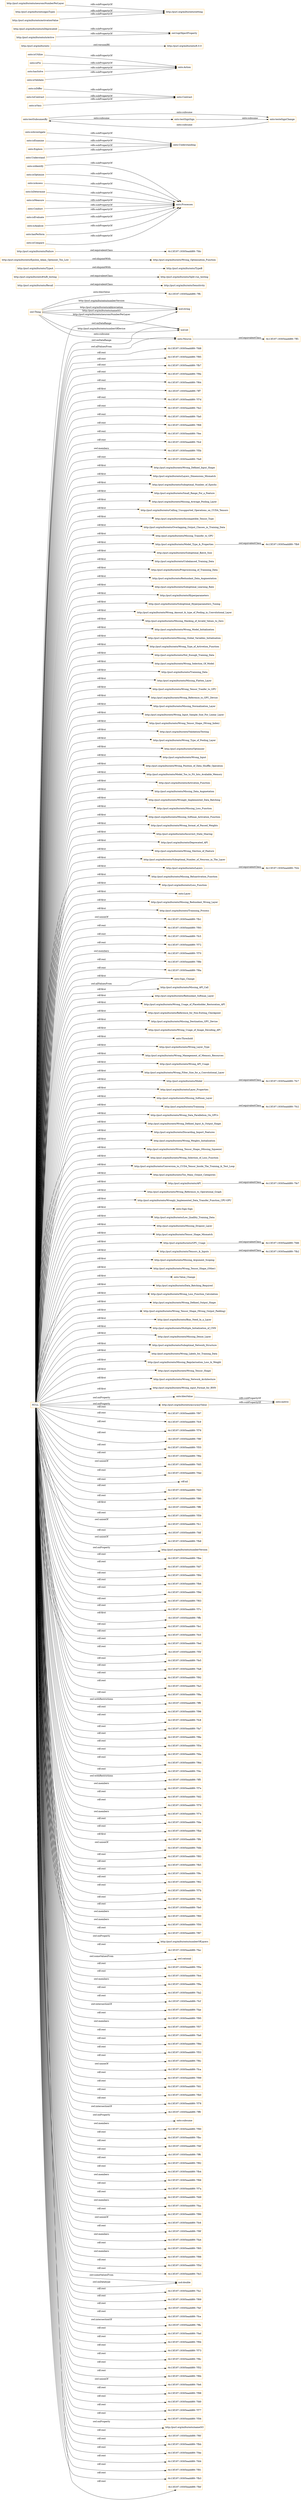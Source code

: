 digraph ar2dtool_diagram { 
rankdir=LR;
size="1501"
node [shape = rectangle, color="orange"]; "http://purl.org/milto/onto/Wrong_Defined_Input_Shape" "http://purl.org/milto/onto/Layers_Dimensions_Mismatch" "http://purl.org/milto/onto/Suboptimal_Number_of_Epochs" "http://purl.org/milto/onto/Small_Range_For_a_Feature" "http://purl.org/milto/onto/Missing_Average_Pooling_Layer" "http://purl.org/milto/onto/Recall" "http://purl.org/milto/onto/Calling_Unsupported_Operations_on_CUDA_Tensors" "http://purl.org/milto/onto/Incompatible_Tensor_Type" "http://purl.org/milto/onto/Overlapping_Output_Classes_in_Training_Data" "http://purl.org/milto/onto/Missing_Transfer_to_GPU" "http://purl.org/milto/onto/Model_Type_&_Properties" "-6c13f197:19305eadd89:-7fc2" "http://purl.org/milto/onto/Suboptimal_Batch_Size" "http://purl.org/milto/onto/Unbalanced_Training_Data" "http://purl.org/milto/onto/Preprocessing_of_Trainning_Data" "http://purl.org/milto/onto/Redundant_Data_Augmentation" "-6c13f197:19305eadd89:-7fcb" "http://purl.org/milto/onto/Suboptimal_Learning_Rate" "http://purl.org/milto/onto/Hyperparameters" "http://purl.org/milto/onto/Suboptimal_Hyperparameters_Tuning" "http://purl.org/milto/onto/Wrong_Amount_&_type_of_Pooling_in_Convolutional_Layer" "http://purl.org/milto/onto/Missing_Masking_of_Invalid_Values_to_Zero" "http://purl.org/milto/onto/Wrong_Model_Initialization" "http://purl.org/milto/onto/Missing_Global_Variables_Initialisation" "http://purl.org/milto/onto#A/B_testing" "http://purl.org/milto/onto/Wrong_Type_of_Activetion_Function" "http://purl.org/milto/onto/Not_Enough_Training_Data" "http://purl.org/milto/onto/Wrong_Selection_Of_Model" "http://purl.org/milto/onto/Trainning_Data" "-6c13f197:19305eadd89:-7fb9" "http://purl.org/milto/onto/Missing_Flatten_Layer" "http://purl.org/milto/onto/Wrong_Tensor_Tranfer_to_GPU" "-6c13f197:19305eadd89:-7fb2" "http://purl.org/milto/onto/Wrong_Reference_to_GPU_Device" "http://purl.org/milto/onto/Missing_Normalization_Layer" "http://purl.org/milto/onto/Wrong_Input_Sample_Size_For_Linear_Layer" "http://purl.org/milto/onto/Wrong_Tensor_Shape_(Wrong_Index)" "http://purl.org/milto/onto/Validation/Testing" "http://purl.org/milto/onto/Wrong_Type_of_Pooling_Layer" "http://purl.org/milto/onto/Optimizer" "http://purl.org/milto/onto/Wrong_Input" "http://purl.org/milto/onto/Wrong_Position_of_Data_Shuffle_Operation" "http://purl.org/milto/onto/Model_Too_to_Fit_Into_Avaliable_Memory" "http://purl.org/milto/onto/Activation_Function" "http://purl.org/milto/onto/TypeA" "-6c13f197:19305eadd89:-7fd6" "http://purl.org/milto/onto/Sensitivity" "http://purl.org/milto/onto/Missing_Data_Augmetation" "http://purl.org/milto/onto/Wrongly_Implemented_Data_Batching" "http://purl.org/milto/onto/Missing_Loss_Function" "http://purl.org/milto/onto/Missing_Softmax_Activation_Function" "http://purl.org/milto/onto/Wrong_format_of_Passed_Weights" "http://purl.org/milto/onto/Incorrect_State_Sharing" "http://purl.org/milto/onto/Deprecated_API" "http://purl.org/milto/onto/Wrong_Slection_of_Feature" "http://purl.org/milto/onto/Suboptimal_Number_of_Neurons_in_The_Layer" "http://purl.org/milto/onto/Layers" "http://purl.org/milto/onto/Missing_Reluactivation_Function" "-6c13f197:19305eadd89:-7ff1" "http://purl.org/milto/onto/Wrong_Optimisation_Function" "http://purl.org/milto/onto/TypeB" "-6c13f197:19305eadd89:-7fe7" "http://purl.org/milto/onto/Loss_Function" "onto:Layer" "http://purl.org/milto/onto/Missing_Redundant_Wrong_Layer" "http://purl.org/milto/onto/Trainning_Process" "onto:Neuron" "http://purl.org/milto/onto/Epsilon_Adam_Optmiser_Too_Low" "onto:Sign_Change" "http://purl.org/milto/onto/Missing_API_Call" "http://purl.org/milto/onto/Redundant_Softmax_Layer" "http://purl.org/milto/onto/Wrong_Usage_of_Placeholder_Restoration_API" "http://purl.org/milto/onto/Reference_for_Non-Exiting_Checkpoint" "http://purl.org/milto/onto/Missing_Destination_GPU_Devise" "http://purl.org/milto/onto/Wrong_Usage_of_Image_Decoding_API" "onto:Threshold" "http://purl.org/milto/onto/Wrong_Layer_Type" "http://purl.org/milto/onto/Wrong_Manegement_of_Memory_Resources" "http://purl.org/milto/onto/Wrong_API_Usage" "http://purl.org/milto/onto/Wrong_Filter_Size_for_a_Convolutional_Layer" "http://purl.org/milto/onto/Model" "http://purl.org/milto/onto/Layer_Properties" "http://purl.org/milto/onto/Missing_Softmax_Layer" "http://purl.org/milto/onto/Trainning" "http://purl.org/milto/onto/Wrong_Data_Parallelism_On_GPUs" "http://purl.org/milto/onto/Wrong_Defined_Input_&_Output_Shape" "-6c13f197:19305eadd89:-7fdc" "http://purl.org/milto/onto/Discarding_Import_Features" "http://purl.org/milto/onto/Wrong_Weights_Initialization" "http://purl.org/milto/onto/Wrong_Tensor_Shape_(Missing_Squeeze)" "http://purl.org/milto/onto/Wrong_Selection_of_Loss_Function" "http://purl.org/milto/onto/Failure" "http://purl.org/milto/onto/Conversion_to_CUDA_Tensor_Inside_The_Training_&_Test_Loop" "http://purl.org/milto/onto/Too_Many_Output_Categories" "http://purl.org/milto/onto/API" "http://purl.org/milto/onto/Split-run_testing" "http://purl.org/milto/onto/Wrong_Reference_to_Operational_Graph" "http://purl.org/milto/onto/Wrongly_Implemented_Data_Transfer_Function_CPU-GPU" "onto:Sign-Sign" "http://purl.org/milto/onto/Low_Quallity_Training_Data" "http://purl.org/milto/onto/Missing_Dropout_Layer" "http://purl.org/milto/onto/Tensor_Shape_Mismatch" "http://purl.org/milto/onto/GPU_Usage" "http://purl.org/milto/onto/Tensors_&_Inputs" "http://purl.org/milto/onto/Missing_Argument_Scoping" "http://purl.org/milto/onto/Wrong_Tensor_Shape_(Other)" "onto:Value_Change" "http://purl.org/milto/onto/Data_Batching_Required" "http://purl.org/milto/onto/Wrong_Loss_Function_Calculation" "http://purl.org/milto/onto/Wrong_Defined_Output_Shape" "http://purl.org/milto/onto/Wrong_Tensor_Shape_(Wrong_Output_Padding)" "http://purl.org/milto/onto/Bias_Need_In_a_Layer" "http://purl.org/milto/onto/Multiple_Initialization_of_CNN" "http://purl.org/milto/onto/Missing_Dense_Layer" "http://purl.org/milto/onto/Suboptimal_Network_Structure" "http://purl.org/milto/onto/Wrong_Labels_for_Training_Data" "http://purl.org/milto/onto/Missing_Regularisation_Loss_&_Weight" "http://purl.org/milto/onto/Wrong_Tensor_Shape" "http://purl.org/milto/onto/Wrong_Network_Architecture" "http://purl.org/milto/onto/Wrong_input_Format_for_RNN" "-6c13f197:19305eadd89:-7fc7" ; /*classes style*/
	"onto:isIdentify" -> "onto:Processes" [ label = "rdfs:subPropertyOf" ];
	"onto:isInvestigate" -> "onto:Understanding" [ label = "rdfs:subPropertyOf" ];
	"onto:testSubsumesBy" -> "onto:testeSignChange" [ label = "onto:subsume" ];
	"onto:testSubsumesBy" -> "onto:testSignSign" [ label = "onto:subsume" ];
	"onto:isExamine" -> "onto:Understanding" [ label = "rdfs:subPropertyOf" ];
	"onto:isDiffer" -> "onto:Contrast" [ label = "rdfs:subPropertyOf" ];
	"onto:isOptimize" -> "onto:Processes" [ label = "rdfs:subPropertyOf" ];
	"onto:isUtilize" -> "onto:Action" [ label = "rdfs:subPropertyOf" ];
	"onto:isAssess" -> "onto:Processes" [ label = "rdfs:subPropertyOf" ];
	"onto:bleuValue" -> "onto:metric" [ label = "rdfs:subPropertyOf" ];
	"http://purl.org/milto/onto/Trainning" -> "-6c13f197:19305eadd89:-7fc2" [ label = "owl:equivalentClass" ];
	"http://purl.org/milto/onto#A/B_testing" -> "http://purl.org/milto/onto/Split-run_testing" [ label = "owl:equivalentClass" ];
	"http://purl.org/milto/onto/accuracyValue" -> "onto:metric" [ label = "rdfs:subPropertyOf" ];
	"http://purl.org/milto/onto" -> "http://purl.org/milto/onto/6.0.0" [ label = "owl:versionIRI" ];
	"onto:lsDetermine" -> "onto:Processes" [ label = "rdfs:subPropertyOf" ];
	"http://purl.org/milto/onto/isDeprecated" -> "owl:topObjectProperty" [ label = "rdfs:subPropertyOf" ];
	"http://purl.org/milto/onto/Recall" -> "http://purl.org/milto/onto/Sensitivity" [ label = "owl:equivalentClass" ];
	"onto:isFix" -> "onto:Action" [ label = "rdfs:subPropertyOf" ];
	"onto:Explore" -> "onto:Understanding" [ label = "rdfs:subPropertyOf" ];
	"http://purl.org/milto/onto/Model" -> "-6c13f197:19305eadd89:-7fc7" [ label = "owl:equivalentClass" ];
	"http://purl.org/milto/onto/neuronsNumberPerLayer" -> "http://purl.org/milto/onto/setting" [ label = "rdfs:subPropertyOf" ];
	"http://purl.org/milto/onto/API" -> "-6c13f197:19305eadd89:-7fe7" [ label = "owl:equivalentClass" ];
	"http://purl.org/milto/onto/TypeA" -> "http://purl.org/milto/onto/TypeB" [ label = "owl:disjointWith" ];
	"onto:hasSolve" -> "onto:Action" [ label = "rdfs:subPropertyOf" ];
	"http://purl.org/milto/onto/Epsilon_Adam_Optmiser_Too_Low" -> "http://purl.org/milto/onto/Wrong_Optimisation_Function" [ label = "owl:disjointWith" ];
	"http://purl.org/milto/onto/Layers" -> "-6c13f197:19305eadd89:-7fcb" [ label = "owl:equivalentClass" ];
	"onto:Understand" -> "onto:Understanding" [ label = "rdfs:subPropertyOf" ];
	"onto:Neuron" -> "-6c13f197:19305eadd89:-7ff1" [ label = "owl:equivalentClass" ];
	"NULL" -> "http://purl.org/milto/onto/Wrong_Filter_Size_for_a_Convolutional_Layer" [ label = "rdf:first" ];
	"NULL" -> "http://purl.org/milto/onto/Wrong_Tensor_Shape_(Missing_Squeeze)" [ label = "rdf:first" ];
	"NULL" -> "-6c13f197:19305eadd89:-7f97" [ label = "rdf:rest" ];
	"NULL" -> "-6c13f197:19305eadd89:-7fc9" [ label = "rdf:rest" ];
	"NULL" -> "http://purl.org/milto/onto/Model_Type_&_Properties" [ label = "rdf:first" ];
	"NULL" -> "-6c13f197:19305eadd89:-7f76" [ label = "rdf:rest" ];
	"NULL" -> "-6c13f197:19305eadd89:-7f8f" [ label = "rdf:rest" ];
	"NULL" -> "-6c13f197:19305eadd89:-7f55" [ label = "rdf:rest" ];
	"NULL" -> "-6c13f197:19305eadd89:-7f6e" [ label = "rdf:rest" ];
	"NULL" -> "-6c13f197:19305eadd89:-7fd5" [ label = "owl:unionOf" ];
	"NULL" -> "-6c13f197:19305eadd89:-7f4d" [ label = "rdf:rest" ];
	"NULL" -> "http://purl.org/milto/onto/Wrong_Reference_to_GPU_Device" [ label = "rdf:first" ];
	"NULL" -> "http://purl.org/milto/onto/Missing_Destination_GPU_Devise" [ label = "rdf:first" ];
	"NULL" -> "http://purl.org/milto/onto/Wrong_Amount_&_type_of_Pooling_in_Convolutional_Layer" [ label = "rdf:first" ];
	"NULL" -> "rdf:nil" [ label = "rdf:rest" ];
	"NULL" -> "-6c13f197:19305eadd89:-7fd3" [ label = "rdf:rest" ];
	"NULL" -> "-6c13f197:19305eadd89:-7f80" [ label = "rdf:rest" ];
	"NULL" -> "-6c13f197:19305eadd89:-7ff8" [ label = "rdf:first" ];
	"NULL" -> "-6c13f197:19305eadd89:-7f59" [ label = "rdf:rest" ];
	"NULL" -> "-6c13f197:19305eadd89:-7fc1" [ label = "owl:unionOf" ];
	"NULL" -> "-6c13f197:19305eadd89:-7fdf" [ label = "rdf:rest" ];
	"NULL" -> "-6c13f197:19305eadd89:-7fb8" [ label = "owl:unionOf" ];
	"NULL" -> "http://purl.org/milto/onto/Wrong_Loss_Function_Calculation" [ label = "rdf:first" ];
	"NULL" -> "http://purl.org/milto/onto/numberVersion" [ label = "owl:onProperty" ];
	"NULL" -> "-6c13f197:19305eadd89:-7fbe" [ label = "rdf:rest" ];
	"NULL" -> "http://purl.org/milto/onto/Wrong_Type_of_Pooling_Layer" [ label = "rdf:first" ];
	"NULL" -> "onto:Sign_Change" [ label = "rdf:first" ];
	"NULL" -> "-6c13f197:19305eadd89:-7fd7" [ label = "rdf:rest" ];
	"NULL" -> "-6c13f197:19305eadd89:-7f84" [ label = "rdf:rest" ];
	"NULL" -> "-6c13f197:19305eadd89:-7fb6" [ label = "rdf:rest" ];
	"NULL" -> "-6c13f197:19305eadd89:-7f9d" [ label = "rdf:rest" ];
	"NULL" -> "-6c13f197:19305eadd89:-7f63" [ label = "rdf:rest" ];
	"NULL" -> "http://purl.org/milto/onto/Wrong_Weights_Initialization" [ label = "rdf:first" ];
	"NULL" -> "-6c13f197:19305eadd89:-7f7c" [ label = "rdf:rest" ];
	"NULL" -> "http://purl.org/milto/onto/Data_Batching_Required" [ label = "rdf:first" ];
	"NULL" -> "-6c13f197:19305eadd89:-7ffb" [ label = "rdf:first" ];
	"NULL" -> "onto:Value_Change" [ label = "rdf:first" ];
	"NULL" -> "http://purl.org/milto/onto/Redundant_Data_Augmentation" [ label = "rdf:first" ];
	"NULL" -> "http://purl.org/milto/onto/Missing_Loss_Function" [ label = "rdf:first" ];
	"NULL" -> "http://purl.org/milto/onto/Wrong_Manegement_of_Memory_Resources" [ label = "rdf:first" ];
	"NULL" -> "http://purl.org/milto/onto/Wrong_Defined_Input_Shape" [ label = "rdf:first" ];
	"NULL" -> "-6c13f197:19305eadd89:-7fe1" [ label = "rdf:rest" ];
	"NULL" -> "http://purl.org/milto/onto/Model" [ label = "rdf:first" ];
	"NULL" -> "http://purl.org/milto/onto/Tensors_&_Inputs" [ label = "rdf:first" ];
	"NULL" -> "-6c13f197:19305eadd89:-7fc0" [ label = "rdf:rest" ];
	"NULL" -> "-6c13f197:19305eadd89:-7fed" [ label = "rdf:rest" ];
	"NULL" -> "-6c13f197:19305eadd89:-7f5f" [ label = "rdf:rest" ];
	"NULL" -> "http://purl.org/milto/onto/Wrong_Usage_of_Image_Decoding_API" [ label = "rdf:first" ];
	"NULL" -> "http://purl.org/milto/onto/Wrong_Input" [ label = "rdf:first" ];
	"NULL" -> "http://purl.org/milto/onto/Missing_Average_Pooling_Layer" [ label = "rdf:first" ];
	"NULL" -> "-6c13f197:19305eadd89:-7fe5" [ label = "rdf:rest" ];
	"NULL" -> "http://purl.org/milto/onto/Missing_Normalization_Layer" [ label = "rdf:first" ];
	"NULL" -> "-6c13f197:19305eadd89:-7fa8" [ label = "rdf:rest" ];
	"NULL" -> "-6c13f197:19305eadd89:-7f92" [ label = "rdf:rest" ];
	"NULL" -> "http://purl.org/milto/onto/Incompatible_Tensor_Type" [ label = "rdf:first" ];
	"NULL" -> "-6c13f197:19305eadd89:-7fa3" [ label = "rdf:rest" ];
	"NULL" -> "-6c13f197:19305eadd89:-7f8a" [ label = "rdf:rest" ];
	"NULL" -> "http://purl.org/milto/onto/Missing_Redundant_Wrong_Layer" [ label = "rdf:first" ];
	"NULL" -> "http://purl.org/milto/onto/Activation_Function" [ label = "rdf:first" ];
	"NULL" -> "http://purl.org/milto/onto/Overlapping_Output_Classes_in_Training_Data" [ label = "rdf:first" ];
	"NULL" -> "-6c13f197:19305eadd89:-7ff9" [ label = "owl:withRestrictions" ];
	"NULL" -> "http://purl.org/milto/onto/Too_Many_Output_Categories" [ label = "rdf:first" ];
	"NULL" -> "http://purl.org/milto/onto/Incorrect_State_Sharing" [ label = "rdf:first" ];
	"NULL" -> "-6c13f197:19305eadd89:-7f96" [ label = "rdf:rest" ];
	"NULL" -> "-6c13f197:19305eadd89:-7fc8" [ label = "rdf:rest" ];
	"NULL" -> "http://purl.org/milto/onto/Optimizer" [ label = "rdf:first" ];
	"NULL" -> "http://purl.org/milto/onto/Unbalanced_Training_Data" [ label = "rdf:first" ];
	"NULL" -> "-6c13f197:19305eadd89:-7fa7" [ label = "rdf:rest" ];
	"NULL" -> "-6c13f197:19305eadd89:-7f8e" [ label = "rdf:rest" ];
	"NULL" -> "-6c13f197:19305eadd89:-7f54" [ label = "rdf:rest" ];
	"NULL" -> "http://purl.org/milto/onto/Wrong_API_Usage" [ label = "rdf:first" ];
	"NULL" -> "-6c13f197:19305eadd89:-7fda" [ label = "rdf:rest" ];
	"NULL" -> "-6c13f197:19305eadd89:-7f6d" [ label = "rdf:rest" ];
	"NULL" -> "-6c13f197:19305eadd89:-7f4c" [ label = "rdf:rest" ];
	"NULL" -> "http://purl.org/milto/onto/Wrong_Data_Parallelism_On_GPUs" [ label = "rdf:first" ];
	"NULL" -> "-6c13f197:19305eadd89:-7ff5" [ label = "owl:withRestrictions" ];
	"NULL" -> "http://purl.org/milto/onto/Multiple_Initialization_of_CNN" [ label = "rdf:first" ];
	"NULL" -> "-6c13f197:19305eadd89:-7f7e" [ label = "owl:members" ];
	"NULL" -> "-6c13f197:19305eadd89:-7fd2" [ label = "rdf:rest" ];
	"NULL" -> "-6c13f197:19305eadd89:-7f79" [ label = "rdf:rest" ];
	"NULL" -> "-6c13f197:19305eadd89:-7f74" [ label = "owl:members" ];
	"NULL" -> "http://purl.org/milto/onto/Hyperparameters" [ label = "rdf:first" ];
	"NULL" -> "-6c13f197:19305eadd89:-7fde" [ label = "rdf:rest" ];
	"NULL" -> "xsd:string" [ label = "owl:onDataRange" ];
	"NULL" -> "-6c13f197:19305eadd89:-7fbd" [ label = "rdf:rest" ];
	"NULL" -> "onto:Sign_Change" [ label = "owl:allValuesFrom" ];
	"NULL" -> "http://purl.org/milto/onto/Missing_Masking_of_Invalid_Values_to_Zero" [ label = "rdf:first" ];
	"NULL" -> "http://purl.org/milto/onto/Layers_Dimensions_Mismatch" [ label = "rdf:first" ];
	"NULL" -> "-6c13f197:19305eadd89:-7ff4" [ label = "rdf:first" ];
	"NULL" -> "-6c13f197:19305eadd89:-7fdb" [ label = "owl:unionOf" ];
	"NULL" -> "-6c13f197:19305eadd89:-7f83" [ label = "rdf:rest" ];
	"NULL" -> "-6c13f197:19305eadd89:-7fb5" [ label = "rdf:rest" ];
	"NULL" -> "-6c13f197:19305eadd89:-7f9c" [ label = "rdf:rest" ];
	"NULL" -> "onto:bleuValue" [ label = "owl:onProperty" ];
	"NULL" -> "http://purl.org/milto/onto/Wrong_Defined_Output_Shape" [ label = "rdf:first" ];
	"NULL" -> "-6c13f197:19305eadd89:-7f62" [ label = "rdf:rest" ];
	"NULL" -> "-6c13f197:19305eadd89:-7f7b" [ label = "rdf:rest" ];
	"NULL" -> "-6c13f197:19305eadd89:-7f5a" [ label = "rdf:rest" ];
	"NULL" -> "-6c13f197:19305eadd89:-7fe0" [ label = "rdf:rest" ];
	"NULL" -> "http://purl.org/milto/onto/Conversion_to_CUDA_Tensor_Inside_The_Training_&_Test_Loop" [ label = "rdf:first" ];
	"NULL" -> "http://purl.org/milto/onto/Wrong_Reference_to_Operational_Graph" [ label = "rdf:first" ];
	"NULL" -> "-6c13f197:19305eadd89:-7f60" [ label = "owl:members" ];
	"NULL" -> "-6c13f197:19305eadd89:-7f50" [ label = "owl:members" ];
	"NULL" -> "-6c13f197:19305eadd89:-7f87" [ label = "rdf:rest" ];
	"NULL" -> "http://purl.org/milto/onto/Wrong_Type_of_Activetion_Function" [ label = "rdf:first" ];
	"NULL" -> "http://purl.org/milto/onto/Wrong_Input_Sample_Size_For_Linear_Layer" [ label = "rdf:first" ];
	"NULL" -> "onto:Threshold" [ label = "rdf:first" ];
	"NULL" -> "http://purl.org/milto/onto/numberOfLayers" [ label = "owl:onProperty" ];
	"NULL" -> "-6c13f197:19305eadd89:-7fec" [ label = "rdf:rest" ];
	"NULL" -> "owl:rational" [ label = "owl:someValuesFrom" ];
	"NULL" -> "-6c13f197:19305eadd89:-7f5e" [ label = "rdf:rest" ];
	"NULL" -> "http://purl.org/milto/onto/Loss_Function" [ label = "rdf:first" ];
	"NULL" -> "http://purl.org/milto/onto/Trainning_Process" [ label = "rdf:first" ];
	"NULL" -> "-6c13f197:19305eadd89:-7fe4" [ label = "rdf:rest" ];
	"NULL" -> "http://purl.org/milto/onto/Missing_Dropout_Layer" [ label = "rdf:first" ];
	"NULL" -> "-6c13f197:19305eadd89:-7f9a" [ label = "owl:members" ];
	"NULL" -> "http://purl.org/milto/onto/Missing_Dense_Layer" [ label = "rdf:first" ];
	"NULL" -> "http://purl.org/milto/onto/Missing_Global_Variables_Initialisation" [ label = "rdf:first" ];
	"NULL" -> "-6c13f197:19305eadd89:-7fa2" [ label = "rdf:rest" ];
	"NULL" -> "http://purl.org/milto/onto/Redundant_Softmax_Layer" [ label = "rdf:first" ];
	"NULL" -> "-6c13f197:19305eadd89:-7fcf" [ label = "rdf:rest" ];
	"NULL" -> "http://purl.org/milto/onto/Calling_Unsupported_Operations_on_CUDA_Tensors" [ label = "rdf:first" ];
	"NULL" -> "onto:Layer" [ label = "rdf:first" ];
	"NULL" -> "http://purl.org/milto/onto/Reference_for_Non-Exiting_Checkpoint" [ label = "rdf:first" ];
	"NULL" -> "onto:Neuron" [ label = "owl:allValuesFrom" ];
	"NULL" -> "http://purl.org/milto/onto/Trainning_Data" [ label = "rdf:first" ];
	"NULL" -> "-6c13f197:19305eadd89:-7fae" [ label = "owl:intersectionOf" ];
	"NULL" -> "http://purl.org/milto/onto/Layers" [ label = "rdf:first" ];
	"NULL" -> "-6c13f197:19305eadd89:-7f95" [ label = "rdf:rest" ];
	"NULL" -> "http://purl.org/milto/onto/Suboptimal_Number_of_Neurons_in_The_Layer" [ label = "rdf:first" ];
	"NULL" -> "-6c13f197:19305eadd89:-7f57" [ label = "owl:members" ];
	"NULL" -> "-6c13f197:19305eadd89:-7fa6" [ label = "rdf:rest" ];
	"NULL" -> "-6c13f197:19305eadd89:-7f8d" [ label = "rdf:rest" ];
	"NULL" -> "http://purl.org/milto/onto/Layer_Properties" [ label = "rdf:first" ];
	"NULL" -> "-6c13f197:19305eadd89:-7f53" [ label = "rdf:rest" ];
	"NULL" -> "-6c13f197:19305eadd89:-7f6c" [ label = "rdf:rest" ];
	"NULL" -> "http://purl.org/milto/onto/Suboptimal_Number_of_Epochs" [ label = "rdf:first" ];
	"NULL" -> "-6c13f197:19305eadd89:-7fca" [ label = "owl:unionOf" ];
	"NULL" -> "-6c13f197:19305eadd89:-7f99" [ label = "rdf:rest" ];
	"NULL" -> "-6c13f197:19305eadd89:-7fd1" [ label = "rdf:rest" ];
	"NULL" -> "http://purl.org/milto/onto/API" [ label = "rdf:first" ];
	"NULL" -> "-6c13f197:19305eadd89:-7fb0" [ label = "rdf:rest" ];
	"NULL" -> "-6c13f197:19305eadd89:-7f78" [ label = "rdf:rest" ];
	"NULL" -> "http://purl.org/milto/onto/Wrong_Network_Architecture" [ label = "rdf:first" ];
	"NULL" -> "-6c13f197:19305eadd89:-7ff0" [ label = "owl:intersectionOf" ];
	"NULL" -> "http://purl.org/milto/onto/Missing_Transfer_to_GPU" [ label = "rdf:first" ];
	"NULL" -> "onto:subsume" [ label = "owl:onProperty" ];
	"NULL" -> "http://purl.org/milto/onto/Wrong_format_of_Passed_Weights" [ label = "rdf:first" ];
	"NULL" -> "-6c13f197:19305eadd89:-7f90" [ label = "owl:members" ];
	"NULL" -> "http://purl.org/milto/onto/Wrong_Model_Initialization" [ label = "rdf:first" ];
	"NULL" -> "http://purl.org/milto/onto/Wrong_input_Format_for_RNN" [ label = "rdf:first" ];
	"NULL" -> "-6c13f197:19305eadd89:-7fbc" [ label = "rdf:rest" ];
	"NULL" -> "-6c13f197:19305eadd89:-7f4f" [ label = "rdf:rest" ];
	"NULL" -> "http://purl.org/milto/onto/Wrong_Tensor_Shape_(Other)" [ label = "rdf:first" ];
	"NULL" -> "-6c13f197:19305eadd89:-7ff6" [ label = "rdf:rest" ];
	"NULL" -> "-6c13f197:19305eadd89:-7f82" [ label = "rdf:rest" ];
	"NULL" -> "http://purl.org/milto/onto/Suboptimal_Learning_Rate" [ label = "rdf:first" ];
	"NULL" -> "-6c13f197:19305eadd89:-7fb4" [ label = "rdf:rest" ];
	"NULL" -> "-6c13f197:19305eadd89:-7f66" [ label = "owl:members" ];
	"NULL" -> "-6c13f197:19305eadd89:-7f7a" [ label = "rdf:rest" ];
	"NULL" -> "http://purl.org/milto/onto/Deprecated_API" [ label = "rdf:first" ];
	"NULL" -> "-6c13f197:19305eadd89:-7fd9" [ label = "rdf:rest" ];
	"NULL" -> "-6c13f197:19305eadd89:-7faa" [ label = "owl:members" ];
	"NULL" -> "http://purl.org/milto/onto/Wrongly_Implemented_Data_Transfer_Function_CPU-GPU" [ label = "rdf:first" ];
	"NULL" -> "xsd:int" [ label = "owl:onDataRange" ];
	"NULL" -> "-6c13f197:19305eadd89:-7f86" [ label = "rdf:rest" ];
	"NULL" -> "-6c13f197:19305eadd89:-7fc6" [ label = "owl:unionOf" ];
	"NULL" -> "-6c13f197:19305eadd89:-7f9f" [ label = "rdf:rest" ];
	"NULL" -> "-6c13f197:19305eadd89:-7fa4" [ label = "owl:members" ];
	"NULL" -> "-6c13f197:19305eadd89:-7f65" [ label = "rdf:rest" ];
	"NULL" -> "http://purl.org/milto/onto/Low_Quallity_Training_Data" [ label = "rdf:first" ];
	"NULL" -> "-6c13f197:19305eadd89:-7f88" [ label = "owl:members" ];
	"NULL" -> "-6c13f197:19305eadd89:-7f5d" [ label = "rdf:rest" ];
	"NULL" -> "-6c13f197:19305eadd89:-7fe3" [ label = "rdf:rest" ];
	"NULL" -> "http://purl.org/milto/onto/Suboptimal_Batch_Size" [ label = "rdf:first" ];
	"NULL" -> "xsd:double" [ label = "owl:someValuesFrom" ];
	"NULL" -> "http://purl.org/milto/onto/Wrong_Usage_of_Placeholder_Restoration_API" [ label = "rdf:first" ];
	"NULL" -> "http://purl.org/milto/onto/Wrong_Selection_Of_Model" [ label = "rdf:first" ];
	"NULL" -> "-6c13f197:19305eadd89:-7fa1" [ label = "rdf:rest" ];
	"NULL" -> "-6c13f197:19305eadd89:-7f69" [ label = "rdf:rest" ];
	"NULL" -> "-6c13f197:19305eadd89:-7fef" [ label = "rdf:rest" ];
	"NULL" -> "http://purl.org/milto/onto/GPU_Usage" [ label = "rdf:first" ];
	"NULL" -> "-6c13f197:19305eadd89:-7fce" [ label = "rdf:rest" ];
	"NULL" -> "-6c13f197:19305eadd89:-7ffa" [ label = "owl:intersectionOf" ];
	"NULL" -> "-6c13f197:19305eadd89:-7fad" [ label = "rdf:rest" ];
	"NULL" -> "-6c13f197:19305eadd89:-7f94" [ label = "rdf:rest" ];
	"NULL" -> "http://purl.org/milto/onto/Small_Range_For_a_Feature" [ label = "rdf:first" ];
	"NULL" -> "-6c13f197:19305eadd89:-7f73" [ label = "rdf:rest" ];
	"NULL" -> "-6c13f197:19305eadd89:-7f8c" [ label = "rdf:rest" ];
	"NULL" -> "-6c13f197:19305eadd89:-7f52" [ label = "rdf:rest" ];
	"NULL" -> "http://purl.org/milto/onto/Wrong_Position_of_Data_Shuffle_Operation" [ label = "rdf:first" ];
	"NULL" -> "http://purl.org/milto/onto/Missing_Data_Augmetation" [ label = "rdf:first" ];
	"NULL" -> "-6c13f197:19305eadd89:-7f6b" [ label = "rdf:rest" ];
	"NULL" -> "http://purl.org/milto/onto/Missing_Regularisation_Loss_&_Weight" [ label = "rdf:first" ];
	"NULL" -> "-6c13f197:19305eadd89:-7fe6" [ label = "owl:unionOf" ];
	"NULL" -> "http://purl.org/milto/onto/Not_Enough_Training_Data" [ label = "rdf:first" ];
	"NULL" -> "http://purl.org/milto/onto/Validation/Testing" [ label = "rdf:first" ];
	"NULL" -> "-6c13f197:19305eadd89:-7f98" [ label = "rdf:rest" ];
	"NULL" -> "-6c13f197:19305eadd89:-7fd0" [ label = "rdf:rest" ];
	"NULL" -> "http://purl.org/milto/onto/Bias_Need_In_a_Layer" [ label = "rdf:first" ];
	"NULL" -> "http://purl.org/milto/onto/accuracyValue" [ label = "owl:onProperty" ];
	"NULL" -> "-6c13f197:19305eadd89:-7f77" [ label = "rdf:rest" ];
	"NULL" -> "http://purl.org/milto/onto/Trainning" [ label = "rdf:first" ];
	"NULL" -> "http://purl.org/milto/onto/Discarding_Import_Features" [ label = "rdf:first" ];
	"NULL" -> "-6c13f197:19305eadd89:-7f56" [ label = "rdf:rest" ];
	"NULL" -> "http://purl.org/milto/onto/nameSO" [ label = "owl:onProperty" ];
	"NULL" -> "-6c13f197:19305eadd89:-7f6f" [ label = "rdf:rest" ];
	"NULL" -> "http://purl.org/milto/onto/Preprocessing_of_Trainning_Data" [ label = "rdf:first" ];
	"NULL" -> "xsd:double" [ label = "owl:onDatatype" ];
	"NULL" -> "-6c13f197:19305eadd89:-7fbb" [ label = "rdf:rest" ];
	"NULL" -> "-6c13f197:19305eadd89:-7f4e" [ label = "rdf:rest" ];
	"NULL" -> "http://purl.org/milto/onto/Wrong_Slection_of_Feature" [ label = "rdf:first" ];
	"NULL" -> "http://purl.org/milto/onto/Wrongly_Implemented_Data_Batching" [ label = "rdf:first" ];
	"NULL" -> "-6c13f197:19305eadd89:-7fd4" [ label = "rdf:rest" ];
	"NULL" -> "-6c13f197:19305eadd89:-7f81" [ label = "rdf:rest" ];
	"NULL" -> "http://purl.org/milto/onto/Missing_Reluactivation_Function" [ label = "rdf:first" ];
	"NULL" -> "-6c13f197:19305eadd89:-7fb3" [ label = "rdf:rest" ];
	"NULL" -> "http://purl.org/milto/onto/Tensor_Shape_Mismatch" [ label = "rdf:first" ];
	"NULL" -> "http://purl.org/milto/onto/Missing_Softmax_Activation_Function" [ label = "rdf:first" ];
	"NULL" -> "-6c13f197:19305eadd89:-7fbf" [ label = "rdf:rest" ];
	"NULL" -> "http://purl.org/milto/onto/Wrong_Labels_for_Training_Data" [ label = "rdf:first" ];
	"NULL" -> "http://purl.org/milto/onto/Model_Too_to_Fit_Into_Avaliable_Memory" [ label = "rdf:first" ];
	"NULL" -> "-6c13f197:19305eadd89:-7fd8" [ label = "rdf:rest" ];
	"NULL" -> "-6c13f197:19305eadd89:-7f85" [ label = "rdf:rest" ];
	"NULL" -> "http://purl.org/milto/onto/Missing_Softmax_Layer" [ label = "rdf:first" ];
	"NULL" -> "-6c13f197:19305eadd89:-7fb7" [ label = "rdf:rest" ];
	"NULL" -> "-6c13f197:19305eadd89:-7f9e" [ label = "rdf:rest" ];
	"NULL" -> "-6c13f197:19305eadd89:-7f64" [ label = "rdf:rest" ];
	"NULL" -> "-6c13f197:19305eadd89:-7ff7" [ label = "rdf:first" ];
	"NULL" -> "-6c13f197:19305eadd89:-7f7d" [ label = "rdf:rest" ];
	"NULL" -> "http://purl.org/milto/onto/Wrong_Layer_Type" [ label = "rdf:first" ];
	"NULL" -> "http://purl.org/milto/onto/Wrong_Tensor_Shape_(Wrong_Index)" [ label = "rdf:first" ];
	"NULL" -> "http://purl.org/milto/onto/Suboptimal_Network_Structure" [ label = "rdf:first" ];
	"NULL" -> "-6c13f197:19305eadd89:-7fe2" [ label = "rdf:rest" ];
	"NULL" -> "http://purl.org/milto/onto/Wrong_Tensor_Shape" [ label = "rdf:first" ];
	"NULL" -> "http://purl.org/milto/onto/Wrong_Selection_of_Loss_Function" [ label = "rdf:first" ];
	"NULL" -> "-6c13f197:19305eadd89:-7fa0" [ label = "rdf:rest" ];
	"NULL" -> "http://purl.org/milto/onto/Missing_Argument_Scoping" [ label = "rdf:first" ];
	"NULL" -> "-6c13f197:19305eadd89:-7f68" [ label = "rdf:rest" ];
	"NULL" -> "-6c13f197:19305eadd89:-7fee" [ label = "rdf:rest" ];
	"NULL" -> "onto:Sign-Sign" [ label = "rdf:first" ];
	"NULL" -> "http://purl.org/milto/onto/Wrong_Defined_Input_&_Output_Shape" [ label = "rdf:first" ];
	"NULL" -> "http://purl.org/milto/onto/Missing_API_Call" [ label = "rdf:first" ];
	"NULL" -> "http://purl.org/milto/onto/Suboptimal_Hyperparameters_Tuning" [ label = "rdf:first" ];
	"NULL" -> "-6c13f197:19305eadd89:-7fcd" [ label = "rdf:rest" ];
	"NULL" -> "-6c13f197:19305eadd89:-7f5b" [ label = "owl:members" ];
	"NULL" -> "-6c13f197:19305eadd89:-7fa9" [ label = "rdf:rest" ];
	"NULL" -> "-6c13f197:19305eadd89:-7fb1" [ label = "owl:unionOf" ];
	"NULL" -> "-6c13f197:19305eadd89:-7f93" [ label = "rdf:rest" ];
	"NULL" -> "http://purl.org/milto/onto/Wrong_Tensor_Shape_(Wrong_Output_Padding)" [ label = "rdf:first" ];
	"NULL" -> "-6c13f197:19305eadd89:-7fc5" [ label = "rdf:rest" ];
	"NULL" -> "-6c13f197:19305eadd89:-7f72" [ label = "rdf:rest" ];
	"NULL" -> "-6c13f197:19305eadd89:-7f70" [ label = "owl:members" ];
	"NULL" -> "-6c13f197:19305eadd89:-7f8b" [ label = "rdf:rest" ];
	"NULL" -> "http://purl.org/milto/onto/Wrong_Tensor_Tranfer_to_GPU" [ label = "rdf:first" ];
	"NULL" -> "-6c13f197:19305eadd89:-7f6a" [ label = "rdf:rest" ];
	"NULL" -> "http://purl.org/milto/onto/Missing_Flatten_Layer" [ label = "rdf:first" ];
	"http://purl.org/milto/onto/Failure" -> "-6c13f197:19305eadd89:-7fdc" [ label = "owl:equivalentClass" ];
	"onto:isValidate" -> "onto:Action" [ label = "rdfs:subPropertyOf" ];
	"onto:isMeasure" -> "onto:Processes" [ label = "rdfs:subPropertyOf" ];
	"onto:toContrast" -> "onto:Contrast" [ label = "rdfs:subPropertyOf" ];
	"http://purl.org/milto/onto/gpuTypes" -> "http://purl.org/milto/onto/setting" [ label = "rdfs:subPropertyOf" ];
	"http://purl.org/milto/onto/Model_Type_&_Properties" -> "-6c13f197:19305eadd89:-7fb9" [ label = "owl:equivalentClass" ];
	"http://purl.org/milto/onto/isActive" -> "owl:topObjectProperty" [ label = "rdfs:subPropertyOf" ];
	"onto:Conduct" -> "onto:Processes" [ label = "rdfs:subPropertyOf" ];
	"onto:isEvaluate" -> "onto:Processes" [ label = "rdfs:subPropertyOf" ];
	"onto:isAnalyze" -> "onto:Processes" [ label = "rdfs:subPropertyOf" ];
	"http://purl.org/milto/onto/GPU_Usage" -> "-6c13f197:19305eadd89:-7fd6" [ label = "owl:equivalentClass" ];
	"http://purl.org/milto/onto/Tensors_&_Inputs" -> "-6c13f197:19305eadd89:-7fb2" [ label = "owl:equivalentClass" ];
	"onto:hasPerform" -> "onto:Processes" [ label = "rdfs:subPropertyOf" ];
	"onto:isVary" -> "onto:Contrast" [ label = "rdfs:subPropertyOf" ];
	"onto:isCompare" -> "onto:Processes" [ label = "rdfs:subPropertyOf" ];
	"http://purl.org/milto/onto/activationValue" -> "http://purl.org/milto/onto/setting" [ label = "rdfs:subPropertyOf" ];
	"onto:testeSignChange" -> "onto:testSubsumesBy" [ label = "onto:subsume" ];
	"onto:testSignSign" -> "onto:testeSignChange" [ label = "onto:subsume" ];
	"owl:Thing" -> "xsd:string" [ label = "http://purl.org/milto/onto/nameSO" ];
	"owl:Thing" -> "-6c13f197:19305eadd89:-7ffc" [ label = "onto:bleuValue" ];
	"owl:Thing" -> "xsd:int" [ label = "http://purl.org/milto/onto/neuronsNumberPerLayer" ];
	"owl:Thing" -> "xsd:string" [ label = "http://purl.org/milto/onto/numberVersion" ];
	"owl:Thing" -> "xsd:int" [ label = "http://purl.org/milto/onto/numberOfDevice" ];
	"owl:Thing" -> "xsd:string" [ label = "http://purl.org/milto/onto/abbreviation" ];
	"owl:Thing" -> "onto:Neuron" [ label = "onto:subsume" ];

}
